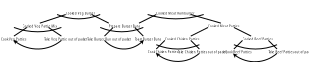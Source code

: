 <?xml version="1.0" encoding="UTF-8"?>
<dia:diagram xmlns:dia="http://www.lysator.liu.se/~alla/dia/">
  <dia:layer name="Background" visible="true" active="true">
    <dia:object type="Standard - Text" version="1" id="O0">
      <dia:attribute name="obj_pos">
        <dia:point val="4.35,6.55"/>
      </dia:attribute>
      <dia:attribute name="obj_bb">
        <dia:rectangle val="4.35,5.91;4.35,6.683"/>
      </dia:attribute>
      <dia:attribute name="text">
        <dia:composite type="text">
          <dia:attribute name="string">
            <dia:string>##</dia:string>
          </dia:attribute>
          <dia:attribute name="font">
            <dia:font family="sans" style="0" name="Helvetica"/>
          </dia:attribute>
          <dia:attribute name="height">
            <dia:real val="0.8"/>
          </dia:attribute>
          <dia:attribute name="pos">
            <dia:point val="4.35,6.55"/>
          </dia:attribute>
          <dia:attribute name="color">
            <dia:color val="#000000"/>
          </dia:attribute>
          <dia:attribute name="alignment">
            <dia:enum val="0"/>
          </dia:attribute>
        </dia:composite>
      </dia:attribute>
      <dia:attribute name="valign">
        <dia:enum val="3"/>
      </dia:attribute>
    </dia:object>
    <dia:object type="Standard - Text" version="1" id="O1">
      <dia:attribute name="obj_pos">
        <dia:point val="-18,9"/>
      </dia:attribute>
      <dia:attribute name="obj_bb">
        <dia:rectangle val="-18,8.36;-10.957,9.133"/>
      </dia:attribute>
      <dia:attribute name="text">
        <dia:composite type="text">
          <dia:attribute name="string">
            <dia:string>#Cooked Meat Hamburger#</dia:string>
          </dia:attribute>
          <dia:attribute name="font">
            <dia:font family="sans" style="0" name="Helvetica"/>
          </dia:attribute>
          <dia:attribute name="height">
            <dia:real val="0.8"/>
          </dia:attribute>
          <dia:attribute name="pos">
            <dia:point val="-18,9"/>
          </dia:attribute>
          <dia:attribute name="color">
            <dia:color val="#000000"/>
          </dia:attribute>
          <dia:attribute name="alignment">
            <dia:enum val="0"/>
          </dia:attribute>
        </dia:composite>
      </dia:attribute>
      <dia:attribute name="valign">
        <dia:enum val="3"/>
      </dia:attribute>
    </dia:object>
    <dia:object type="Standard - Text" version="1" id="O2">
      <dia:attribute name="obj_pos">
        <dia:point val="-39,9"/>
      </dia:attribute>
      <dia:attribute name="obj_bb">
        <dia:rectangle val="-39,8.36;-33.545,9.133"/>
      </dia:attribute>
      <dia:attribute name="text">
        <dia:composite type="text">
          <dia:attribute name="string">
            <dia:string>#Cooked Veg Burger#</dia:string>
          </dia:attribute>
          <dia:attribute name="font">
            <dia:font family="sans" style="0" name="Helvetica"/>
          </dia:attribute>
          <dia:attribute name="height">
            <dia:real val="0.8"/>
          </dia:attribute>
          <dia:attribute name="pos">
            <dia:point val="-39,9"/>
          </dia:attribute>
          <dia:attribute name="color">
            <dia:color val="#000000"/>
          </dia:attribute>
          <dia:attribute name="alignment">
            <dia:enum val="0"/>
          </dia:attribute>
        </dia:composite>
      </dia:attribute>
      <dia:attribute name="valign">
        <dia:enum val="3"/>
      </dia:attribute>
    </dia:object>
    <dia:object type="Standard - Text" version="1" id="O3">
      <dia:attribute name="obj_pos">
        <dia:point val="-6,12"/>
      </dia:attribute>
      <dia:attribute name="obj_bb">
        <dia:rectangle val="-6,11.36;-0.24,12.133"/>
      </dia:attribute>
      <dia:attribute name="text">
        <dia:composite type="text">
          <dia:attribute name="string">
            <dia:string>#Cooked Meat Patties#</dia:string>
          </dia:attribute>
          <dia:attribute name="font">
            <dia:font family="sans" style="0" name="Helvetica"/>
          </dia:attribute>
          <dia:attribute name="height">
            <dia:real val="0.8"/>
          </dia:attribute>
          <dia:attribute name="pos">
            <dia:point val="-6,12"/>
          </dia:attribute>
          <dia:attribute name="color">
            <dia:color val="#000000"/>
          </dia:attribute>
          <dia:attribute name="alignment">
            <dia:enum val="0"/>
          </dia:attribute>
        </dia:composite>
      </dia:attribute>
      <dia:attribute name="valign">
        <dia:enum val="3"/>
      </dia:attribute>
    </dia:object>
    <dia:object type="Standard - Text" version="1" id="O4">
      <dia:attribute name="obj_pos">
        <dia:point val="-23,15"/>
      </dia:attribute>
      <dia:attribute name="obj_bb">
        <dia:rectangle val="-23,14.36;-17.777,15.133"/>
      </dia:attribute>
      <dia:attribute name="text">
        <dia:composite type="text">
          <dia:attribute name="string">
            <dia:string>#Toast Burger Buns#</dia:string>
          </dia:attribute>
          <dia:attribute name="font">
            <dia:font family="sans" style="0" name="Helvetica"/>
          </dia:attribute>
          <dia:attribute name="height">
            <dia:real val="0.8"/>
          </dia:attribute>
          <dia:attribute name="pos">
            <dia:point val="-23,15"/>
          </dia:attribute>
          <dia:attribute name="color">
            <dia:color val="#000000"/>
          </dia:attribute>
          <dia:attribute name="alignment">
            <dia:enum val="0"/>
          </dia:attribute>
        </dia:composite>
      </dia:attribute>
      <dia:attribute name="valign">
        <dia:enum val="3"/>
      </dia:attribute>
    </dia:object>
    <dia:object type="Standard - Text" version="1" id="O5">
      <dia:attribute name="obj_pos">
        <dia:point val="12.75,22.05"/>
      </dia:attribute>
      <dia:attribute name="obj_bb">
        <dia:rectangle val="12.75,21.41;12.75,22.183"/>
      </dia:attribute>
      <dia:attribute name="text">
        <dia:composite type="text">
          <dia:attribute name="string">
            <dia:string>##</dia:string>
          </dia:attribute>
          <dia:attribute name="font">
            <dia:font family="sans" style="0" name="Helvetica"/>
          </dia:attribute>
          <dia:attribute name="height">
            <dia:real val="0.8"/>
          </dia:attribute>
          <dia:attribute name="pos">
            <dia:point val="12.75,22.05"/>
          </dia:attribute>
          <dia:attribute name="color">
            <dia:color val="#000000"/>
          </dia:attribute>
          <dia:attribute name="alignment">
            <dia:enum val="0"/>
          </dia:attribute>
        </dia:composite>
      </dia:attribute>
      <dia:attribute name="valign">
        <dia:enum val="3"/>
      </dia:attribute>
    </dia:object>
    <dia:object type="Standard - Text" version="1" id="O6">
      <dia:attribute name="obj_pos">
        <dia:point val="-13,18"/>
      </dia:attribute>
      <dia:attribute name="obj_bb">
        <dia:rectangle val="-13,17.341;-3.188,18.171"/>
      </dia:attribute>
      <dia:attribute name="text">
        <dia:composite type="text">
          <dia:attribute name="string">
            <dia:string>#Take Chicken Patties out of packet#</dia:string>
          </dia:attribute>
          <dia:attribute name="font">
            <dia:font family="sans" style="0" name="Helvetica"/>
          </dia:attribute>
          <dia:attribute name="height">
            <dia:real val="0.8"/>
          </dia:attribute>
          <dia:attribute name="pos">
            <dia:point val="-13,18"/>
          </dia:attribute>
          <dia:attribute name="color">
            <dia:color val="#000000"/>
          </dia:attribute>
          <dia:attribute name="alignment">
            <dia:enum val="0"/>
          </dia:attribute>
        </dia:composite>
      </dia:attribute>
      <dia:attribute name="valign">
        <dia:enum val="3"/>
      </dia:attribute>
    </dia:object>
    <dia:object type="Standard - Text" version="1" id="O7">
      <dia:attribute name="obj_pos">
        <dia:point val="-34,15"/>
      </dia:attribute>
      <dia:attribute name="obj_bb">
        <dia:rectangle val="-34,14.341;-25.296,15.171"/>
      </dia:attribute>
      <dia:attribute name="text">
        <dia:composite type="text">
          <dia:attribute name="string">
            <dia:string>#Take Burger Bun out of packet#</dia:string>
          </dia:attribute>
          <dia:attribute name="font">
            <dia:font family="sans" style="0" name="Helvetica"/>
          </dia:attribute>
          <dia:attribute name="height">
            <dia:real val="0.8"/>
          </dia:attribute>
          <dia:attribute name="pos">
            <dia:point val="-34,15"/>
          </dia:attribute>
          <dia:attribute name="color">
            <dia:color val="#000000"/>
          </dia:attribute>
          <dia:attribute name="alignment">
            <dia:enum val="0"/>
          </dia:attribute>
        </dia:composite>
      </dia:attribute>
      <dia:attribute name="valign">
        <dia:enum val="3"/>
      </dia:attribute>
    </dia:object>
    <dia:object type="Standard - Text" version="1" id="O8">
      <dia:attribute name="obj_pos">
        <dia:point val="-49,12"/>
      </dia:attribute>
      <dia:attribute name="obj_bb">
        <dia:rectangle val="-49,11.36;-42.672,12.133"/>
      </dia:attribute>
      <dia:attribute name="text">
        <dia:composite type="text">
          <dia:attribute name="string">
            <dia:string>#Cooked Veg Pattie Mix#</dia:string>
          </dia:attribute>
          <dia:attribute name="font">
            <dia:font family="sans" style="0" name="Helvetica"/>
          </dia:attribute>
          <dia:attribute name="height">
            <dia:real val="0.8"/>
          </dia:attribute>
          <dia:attribute name="pos">
            <dia:point val="-49,12"/>
          </dia:attribute>
          <dia:attribute name="color">
            <dia:color val="#000000"/>
          </dia:attribute>
          <dia:attribute name="alignment">
            <dia:enum val="0"/>
          </dia:attribute>
        </dia:composite>
      </dia:attribute>
      <dia:attribute name="valign">
        <dia:enum val="3"/>
      </dia:attribute>
    </dia:object>
    <dia:object type="Standard - Text" version="1" id="O9">
      <dia:attribute name="obj_pos">
        <dia:point val="-20,18"/>
      </dia:attribute>
      <dia:attribute name="obj_bb">
        <dia:rectangle val="-20,17.36;-14.113,18.133"/>
      </dia:attribute>
      <dia:attribute name="text">
        <dia:composite type="text">
          <dia:attribute name="string">
            <dia:string>#Cook Chicken Patties#</dia:string>
          </dia:attribute>
          <dia:attribute name="font">
            <dia:font family="sans" style="0" name="Helvetica"/>
          </dia:attribute>
          <dia:attribute name="height">
            <dia:real val="0.8"/>
          </dia:attribute>
          <dia:attribute name="pos">
            <dia:point val="-20,18"/>
          </dia:attribute>
          <dia:attribute name="color">
            <dia:color val="#000000"/>
          </dia:attribute>
          <dia:attribute name="alignment">
            <dia:enum val="0"/>
          </dia:attribute>
        </dia:composite>
      </dia:attribute>
      <dia:attribute name="valign">
        <dia:enum val="3"/>
      </dia:attribute>
    </dia:object>
    <dia:object type="Standard - Text" version="1" id="O10">
      <dia:attribute name="obj_pos">
        <dia:point val="-29,12"/>
      </dia:attribute>
      <dia:attribute name="obj_bb">
        <dia:rectangle val="-29,11.36;-23.157,12.133"/>
      </dia:attribute>
      <dia:attribute name="text">
        <dia:composite type="text">
          <dia:attribute name="string">
            <dia:string>#Prepare Burger Buns#</dia:string>
          </dia:attribute>
          <dia:attribute name="font">
            <dia:font family="sans" style="0" name="Helvetica"/>
          </dia:attribute>
          <dia:attribute name="height">
            <dia:real val="0.8"/>
          </dia:attribute>
          <dia:attribute name="pos">
            <dia:point val="-29,12"/>
          </dia:attribute>
          <dia:attribute name="color">
            <dia:color val="#000000"/>
          </dia:attribute>
          <dia:attribute name="alignment">
            <dia:enum val="0"/>
          </dia:attribute>
        </dia:composite>
      </dia:attribute>
      <dia:attribute name="valign">
        <dia:enum val="3"/>
      </dia:attribute>
    </dia:object>
    <dia:object type="Standard - Text" version="1" id="O11">
      <dia:attribute name="obj_pos">
        <dia:point val="-44,15"/>
      </dia:attribute>
      <dia:attribute name="obj_bb">
        <dia:rectangle val="-44,14.36;-35.617,15.133"/>
      </dia:attribute>
      <dia:attribute name="text">
        <dia:composite type="text">
          <dia:attribute name="string">
            <dia:string>#Take Veg Pattie out of packet#</dia:string>
          </dia:attribute>
          <dia:attribute name="font">
            <dia:font family="sans" style="0" name="Helvetica"/>
          </dia:attribute>
          <dia:attribute name="height">
            <dia:real val="0.8"/>
          </dia:attribute>
          <dia:attribute name="pos">
            <dia:point val="-44,15"/>
          </dia:attribute>
          <dia:attribute name="color">
            <dia:color val="#000000"/>
          </dia:attribute>
          <dia:attribute name="alignment">
            <dia:enum val="0"/>
          </dia:attribute>
        </dia:composite>
      </dia:attribute>
      <dia:attribute name="valign">
        <dia:enum val="3"/>
      </dia:attribute>
    </dia:object>
    <dia:object type="Standard - Text" version="1" id="O12">
      <dia:attribute name="obj_pos">
        <dia:point val="-15.322,19.211"/>
      </dia:attribute>
      <dia:attribute name="obj_bb">
        <dia:rectangle val="-15.322,18.571;-15.322,19.343"/>
      </dia:attribute>
      <dia:attribute name="text">
        <dia:composite type="text">
          <dia:attribute name="string">
            <dia:string>##</dia:string>
          </dia:attribute>
          <dia:attribute name="font">
            <dia:font family="sans" style="0" name="Helvetica"/>
          </dia:attribute>
          <dia:attribute name="height">
            <dia:real val="0.8"/>
          </dia:attribute>
          <dia:attribute name="pos">
            <dia:point val="-15.322,19.211"/>
          </dia:attribute>
          <dia:attribute name="color">
            <dia:color val="#000000"/>
          </dia:attribute>
          <dia:attribute name="alignment">
            <dia:enum val="0"/>
          </dia:attribute>
        </dia:composite>
      </dia:attribute>
      <dia:attribute name="valign">
        <dia:enum val="3"/>
      </dia:attribute>
    </dia:object>
    <dia:object type="Standard - Text" version="1" id="O13">
      <dia:attribute name="obj_pos">
        <dia:point val="-54,15"/>
      </dia:attribute>
      <dia:attribute name="obj_bb">
        <dia:rectangle val="-54,14.36;-49.237,15.133"/>
      </dia:attribute>
      <dia:attribute name="text">
        <dia:composite type="text">
          <dia:attribute name="string">
            <dia:string>#Cook Veg Patties#</dia:string>
          </dia:attribute>
          <dia:attribute name="font">
            <dia:font family="sans" style="0" name="Helvetica"/>
          </dia:attribute>
          <dia:attribute name="height">
            <dia:real val="0.8"/>
          </dia:attribute>
          <dia:attribute name="pos">
            <dia:point val="-54,15"/>
          </dia:attribute>
          <dia:attribute name="color">
            <dia:color val="#000000"/>
          </dia:attribute>
          <dia:attribute name="alignment">
            <dia:enum val="0"/>
          </dia:attribute>
        </dia:composite>
      </dia:attribute>
      <dia:attribute name="valign">
        <dia:enum val="3"/>
      </dia:attribute>
    </dia:object>
    <dia:object type="Standard - Line" version="0" id="O14">
      <dia:attribute name="obj_pos">
        <dia:point val="-48,12"/>
      </dia:attribute>
      <dia:attribute name="obj_bb">
        <dia:rectangle val="-51.069,11.931;-47.931,14.069"/>
      </dia:attribute>
      <dia:attribute name="conn_endpoints">
        <dia:point val="-48,12"/>
        <dia:point val="-51,14"/>
      </dia:attribute>
      <dia:attribute name="numcp">
        <dia:int val="1"/>
      </dia:attribute>
    </dia:object>
    <dia:object type="Standard - Line" version="0" id="O15">
      <dia:attribute name="obj_pos">
        <dia:point val="-43,12"/>
      </dia:attribute>
      <dia:attribute name="obj_bb">
        <dia:rectangle val="-43.069,11.931;-39.931,14.069"/>
      </dia:attribute>
      <dia:attribute name="conn_endpoints">
        <dia:point val="-43,12"/>
        <dia:point val="-40,14"/>
      </dia:attribute>
      <dia:attribute name="numcp">
        <dia:int val="1"/>
      </dia:attribute>
    </dia:object>
    <dia:object type="Standard - Line" version="0" id="O16">
      <dia:attribute name="obj_pos">
        <dia:point val="-28,12"/>
      </dia:attribute>
      <dia:attribute name="obj_bb">
        <dia:rectangle val="-30.071,11.929;-27.929,14.071"/>
      </dia:attribute>
      <dia:attribute name="conn_endpoints">
        <dia:point val="-28,12"/>
        <dia:point val="-30,14"/>
      </dia:attribute>
      <dia:attribute name="numcp">
        <dia:int val="1"/>
      </dia:attribute>
    </dia:object>
    <dia:object type="Standard - Line" version="0" id="O17">
      <dia:attribute name="obj_pos">
        <dia:point val="-23,12"/>
      </dia:attribute>
      <dia:attribute name="obj_bb">
        <dia:rectangle val="-23.071,11.929;-20.929,14.071"/>
      </dia:attribute>
      <dia:attribute name="conn_endpoints">
        <dia:point val="-23,12"/>
        <dia:point val="-21,14"/>
      </dia:attribute>
      <dia:attribute name="numcp">
        <dia:int val="1"/>
      </dia:attribute>
    </dia:object>
    <dia:object type="Standard - Line" version="0" id="O18">
      <dia:attribute name="obj_pos">
        <dia:point val="-16,15"/>
      </dia:attribute>
      <dia:attribute name="obj_bb">
        <dia:rectangle val="-18.071,14.929;-15.929,17.071"/>
      </dia:attribute>
      <dia:attribute name="conn_endpoints">
        <dia:point val="-16,15"/>
        <dia:point val="-18,17"/>
      </dia:attribute>
      <dia:attribute name="numcp">
        <dia:int val="1"/>
      </dia:attribute>
    </dia:object>
    <dia:object type="Standard - Line" version="0" id="O19">
      <dia:attribute name="obj_pos">
        <dia:point val="-18,9"/>
      </dia:attribute>
      <dia:attribute name="obj_bb">
        <dia:rectangle val="-22.067,8.933;-17.933,11.067"/>
      </dia:attribute>
      <dia:attribute name="conn_endpoints">
        <dia:point val="-18,9"/>
        <dia:point val="-22,11"/>
      </dia:attribute>
      <dia:attribute name="numcp">
        <dia:int val="1"/>
      </dia:attribute>
    </dia:object>
    <dia:object type="Standard - Line" version="0" id="O20">
      <dia:attribute name="obj_pos">
        <dia:point val="-33,9"/>
      </dia:attribute>
      <dia:attribute name="obj_bb">
        <dia:rectangle val="-33.067,8.933;-28.933,11.067"/>
      </dia:attribute>
      <dia:attribute name="conn_endpoints">
        <dia:point val="-33,9"/>
        <dia:point val="-29,11"/>
      </dia:attribute>
      <dia:attribute name="numcp">
        <dia:int val="1"/>
      </dia:attribute>
    </dia:object>
    <dia:object type="Standard - Line" version="0" id="O21">
      <dia:attribute name="obj_pos">
        <dia:point val="-39,9"/>
      </dia:attribute>
      <dia:attribute name="obj_bb">
        <dia:rectangle val="-45.063,8.937;-38.937,11.063"/>
      </dia:attribute>
      <dia:attribute name="conn_endpoints">
        <dia:point val="-39,9"/>
        <dia:point val="-45,11"/>
      </dia:attribute>
      <dia:attribute name="numcp">
        <dia:int val="1"/>
      </dia:attribute>
    </dia:object>
    <dia:object type="Standard - Line" version="0" id="O22">
      <dia:attribute name="obj_pos">
        <dia:point val="-10,15"/>
      </dia:attribute>
      <dia:attribute name="obj_bb">
        <dia:rectangle val="-10.071,14.929;-7.929,17.071"/>
      </dia:attribute>
      <dia:attribute name="conn_endpoints">
        <dia:point val="-10,15"/>
        <dia:point val="-8,17"/>
      </dia:attribute>
      <dia:attribute name="numcp">
        <dia:int val="1"/>
      </dia:attribute>
    </dia:object>
    <dia:object type="Standard - Line" version="0" id="O23">
      <dia:attribute name="obj_pos">
        <dia:point val="-10,9"/>
      </dia:attribute>
      <dia:attribute name="obj_bb">
        <dia:rectangle val="-10.062,8.938;-2.938,11.062"/>
      </dia:attribute>
      <dia:attribute name="conn_endpoints">
        <dia:point val="-10,9"/>
        <dia:point val="-3,11"/>
      </dia:attribute>
      <dia:attribute name="numcp">
        <dia:int val="1"/>
      </dia:attribute>
    </dia:object>
    <dia:object type="Standard - Arc" version="0" id="O24">
      <dia:attribute name="obj_pos">
        <dia:point val="-41,9"/>
      </dia:attribute>
      <dia:attribute name="obj_bb">
        <dia:rectangle val="-41.05,8.95;-30.95,10.05"/>
      </dia:attribute>
      <dia:attribute name="conn_endpoints">
        <dia:point val="-41,9"/>
        <dia:point val="-31,9"/>
      </dia:attribute>
      <dia:attribute name="curve_distance">
        <dia:real val="1"/>
      </dia:attribute>
      <dia:attribute name="line_width">
        <dia:real val="0.1"/>
      </dia:attribute>
    </dia:object>
    <dia:object type="Standard - Arc" version="0" id="O25">
      <dia:attribute name="obj_pos">
        <dia:point val="-51,12"/>
      </dia:attribute>
      <dia:attribute name="obj_bb">
        <dia:rectangle val="-51.05,11.95;-39.95,13.05"/>
      </dia:attribute>
      <dia:attribute name="conn_endpoints">
        <dia:point val="-51,12"/>
        <dia:point val="-40,12"/>
      </dia:attribute>
      <dia:attribute name="curve_distance">
        <dia:real val="1"/>
      </dia:attribute>
      <dia:attribute name="line_width">
        <dia:real val="0.1"/>
      </dia:attribute>
    </dia:object>
    <dia:object type="Standard - Arc" version="0" id="O26">
      <dia:attribute name="obj_pos">
        <dia:point val="-31,12"/>
      </dia:attribute>
      <dia:attribute name="obj_bb">
        <dia:rectangle val="-31.05,11.95;-20.95,13.05"/>
      </dia:attribute>
      <dia:attribute name="conn_endpoints">
        <dia:point val="-31,12"/>
        <dia:point val="-21,12"/>
      </dia:attribute>
      <dia:attribute name="curve_distance">
        <dia:real val="1"/>
      </dia:attribute>
      <dia:attribute name="line_width">
        <dia:real val="0.1"/>
      </dia:attribute>
    </dia:object>
    <dia:object type="Standard - Arc" version="0" id="O27">
      <dia:attribute name="obj_pos">
        <dia:point val="-18,16"/>
      </dia:attribute>
      <dia:attribute name="obj_bb">
        <dia:rectangle val="-18.05,15.95;-7.95,17.05"/>
      </dia:attribute>
      <dia:attribute name="conn_endpoints">
        <dia:point val="-18,16"/>
        <dia:point val="-8,16"/>
      </dia:attribute>
      <dia:attribute name="curve_distance">
        <dia:real val="1"/>
      </dia:attribute>
      <dia:attribute name="line_width">
        <dia:real val="0.1"/>
      </dia:attribute>
    </dia:object>
    <dia:object type="Standard - Arc" version="0" id="O28">
      <dia:attribute name="obj_pos">
        <dia:point val="-20,9"/>
      </dia:attribute>
      <dia:attribute name="obj_bb">
        <dia:rectangle val="-20.05,8.95;-6.95,10.05"/>
      </dia:attribute>
      <dia:attribute name="conn_endpoints">
        <dia:point val="-20,9"/>
        <dia:point val="-7,9"/>
      </dia:attribute>
      <dia:attribute name="curve_distance">
        <dia:real val="1"/>
      </dia:attribute>
      <dia:attribute name="line_width">
        <dia:real val="0.1"/>
      </dia:attribute>
    </dia:object>
    <dia:object type="Standard - Arc" version="0" id="O29">
      <dia:attribute name="obj_pos">
        <dia:point val="-40,15"/>
      </dia:attribute>
      <dia:attribute name="obj_bb">
        <dia:rectangle val="-51.05,14.95;-39.95,17.05"/>
      </dia:attribute>
      <dia:attribute name="conn_endpoints">
        <dia:point val="-40,15"/>
        <dia:point val="-51,15"/>
      </dia:attribute>
      <dia:attribute name="curve_distance">
        <dia:real val="-2"/>
      </dia:attribute>
      <dia:attribute name="end_arrow">
        <dia:enum val="22"/>
      </dia:attribute>
      <dia:attribute name="end_arrow_length">
        <dia:real val="0.5"/>
      </dia:attribute>
      <dia:attribute name="end_arrow_width">
        <dia:real val="0.5"/>
      </dia:attribute>
    </dia:object>
    <dia:object type="Standard - Arc" version="0" id="O30">
      <dia:attribute name="obj_pos">
        <dia:point val="-30,15"/>
      </dia:attribute>
      <dia:attribute name="obj_bb">
        <dia:rectangle val="-30.05,14.95;-20.95,17.05"/>
      </dia:attribute>
      <dia:attribute name="conn_endpoints">
        <dia:point val="-30,15"/>
        <dia:point val="-21,15"/>
      </dia:attribute>
      <dia:attribute name="curve_distance">
        <dia:real val="2"/>
      </dia:attribute>
      <dia:attribute name="end_arrow">
        <dia:enum val="22"/>
      </dia:attribute>
      <dia:attribute name="end_arrow_length">
        <dia:real val="0.5"/>
      </dia:attribute>
      <dia:attribute name="end_arrow_width">
        <dia:real val="0.5"/>
      </dia:attribute>
    </dia:object>
    <dia:object type="Standard - Arc" version="0" id="O31">
      <dia:attribute name="obj_pos">
        <dia:point val="-8,18"/>
      </dia:attribute>
      <dia:attribute name="obj_bb">
        <dia:rectangle val="-18.05,17.95;-7.95,19.929"/>
      </dia:attribute>
      <dia:attribute name="conn_endpoints">
        <dia:point val="-8,18"/>
        <dia:point val="-18,18"/>
      </dia:attribute>
      <dia:attribute name="curve_distance">
        <dia:real val="-1.879"/>
      </dia:attribute>
      <dia:attribute name="end_arrow">
        <dia:enum val="22"/>
      </dia:attribute>
      <dia:attribute name="end_arrow_length">
        <dia:real val="0.5"/>
      </dia:attribute>
      <dia:attribute name="end_arrow_width">
        <dia:real val="0.5"/>
      </dia:attribute>
    </dia:object>
    <dia:object type="Standard - Line" version="0" id="O32">
      <dia:attribute name="obj_pos">
        <dia:point val="-6,12"/>
      </dia:attribute>
      <dia:attribute name="obj_bb">
        <dia:rectangle val="-10.067,11.933;-5.933,14.067"/>
      </dia:attribute>
      <dia:attribute name="conn_endpoints">
        <dia:point val="-6,12"/>
        <dia:point val="-10,14"/>
      </dia:attribute>
      <dia:attribute name="numcp">
        <dia:int val="1"/>
      </dia:attribute>
    </dia:object>
    <dia:object type="Standard - Line" version="0" id="O33">
      <dia:attribute name="obj_pos">
        <dia:point val="0,12"/>
      </dia:attribute>
      <dia:attribute name="obj_bb">
        <dia:rectangle val="-0.067,11.933;4.067,14.067"/>
      </dia:attribute>
      <dia:attribute name="conn_endpoints">
        <dia:point val="0,12"/>
        <dia:point val="4,14"/>
      </dia:attribute>
      <dia:attribute name="numcp">
        <dia:int val="1"/>
      </dia:attribute>
    </dia:object>
    <dia:object type="Standard - Text" version="1" id="O34">
      <dia:attribute name="obj_pos">
        <dia:point val="-16,15"/>
      </dia:attribute>
      <dia:attribute name="obj_bb">
        <dia:rectangle val="-16,14.36;-9.42,15.133"/>
      </dia:attribute>
      <dia:attribute name="text">
        <dia:composite type="text">
          <dia:attribute name="string">
            <dia:string>#Cooked Chicken Patties#</dia:string>
          </dia:attribute>
          <dia:attribute name="font">
            <dia:font family="sans" style="0" name="Helvetica"/>
          </dia:attribute>
          <dia:attribute name="height">
            <dia:real val="0.8"/>
          </dia:attribute>
          <dia:attribute name="pos">
            <dia:point val="-16,15"/>
          </dia:attribute>
          <dia:attribute name="color">
            <dia:color val="#000000"/>
          </dia:attribute>
          <dia:attribute name="alignment">
            <dia:enum val="0"/>
          </dia:attribute>
        </dia:composite>
      </dia:attribute>
      <dia:attribute name="valign">
        <dia:enum val="3"/>
      </dia:attribute>
    </dia:object>
    <dia:object type="Standard - Text" version="1" id="O35">
      <dia:attribute name="obj_pos">
        <dia:point val="2,15"/>
      </dia:attribute>
      <dia:attribute name="obj_bb">
        <dia:rectangle val="2,14.36;7.638,15.133"/>
      </dia:attribute>
      <dia:attribute name="text">
        <dia:composite type="text">
          <dia:attribute name="string">
            <dia:string>#Cooked Beef Patties#</dia:string>
          </dia:attribute>
          <dia:attribute name="font">
            <dia:font family="sans" style="0" name="Helvetica"/>
          </dia:attribute>
          <dia:attribute name="height">
            <dia:real val="0.8"/>
          </dia:attribute>
          <dia:attribute name="pos">
            <dia:point val="2,15"/>
          </dia:attribute>
          <dia:attribute name="color">
            <dia:color val="#000000"/>
          </dia:attribute>
          <dia:attribute name="alignment">
            <dia:enum val="0"/>
          </dia:attribute>
        </dia:composite>
      </dia:attribute>
      <dia:attribute name="valign">
        <dia:enum val="3"/>
      </dia:attribute>
    </dia:object>
    <dia:object type="Standard - Text" version="1" id="O36">
      <dia:attribute name="obj_pos">
        <dia:point val="8,18"/>
      </dia:attribute>
      <dia:attribute name="obj_bb">
        <dia:rectangle val="8,17.341;16.869,18.171"/>
      </dia:attribute>
      <dia:attribute name="text">
        <dia:composite type="text">
          <dia:attribute name="string">
            <dia:string>#Take Beef Patties out of packet#</dia:string>
          </dia:attribute>
          <dia:attribute name="font">
            <dia:font family="sans" style="0" name="Helvetica"/>
          </dia:attribute>
          <dia:attribute name="height">
            <dia:real val="0.8"/>
          </dia:attribute>
          <dia:attribute name="pos">
            <dia:point val="8,18"/>
          </dia:attribute>
          <dia:attribute name="color">
            <dia:color val="#000000"/>
          </dia:attribute>
          <dia:attribute name="alignment">
            <dia:enum val="0"/>
          </dia:attribute>
        </dia:composite>
      </dia:attribute>
      <dia:attribute name="valign">
        <dia:enum val="3"/>
      </dia:attribute>
    </dia:object>
    <dia:object type="Standard - Text" version="1" id="O37">
      <dia:attribute name="obj_pos">
        <dia:point val="-2,18"/>
      </dia:attribute>
      <dia:attribute name="obj_bb">
        <dia:rectangle val="-2,17.36;2.945,18.133"/>
      </dia:attribute>
      <dia:attribute name="text">
        <dia:composite type="text">
          <dia:attribute name="string">
            <dia:string>#Cook Beef Patties#</dia:string>
          </dia:attribute>
          <dia:attribute name="font">
            <dia:font family="sans" style="0" name="Helvetica"/>
          </dia:attribute>
          <dia:attribute name="height">
            <dia:real val="0.8"/>
          </dia:attribute>
          <dia:attribute name="pos">
            <dia:point val="-2,18"/>
          </dia:attribute>
          <dia:attribute name="color">
            <dia:color val="#000000"/>
          </dia:attribute>
          <dia:attribute name="alignment">
            <dia:enum val="0"/>
          </dia:attribute>
        </dia:composite>
      </dia:attribute>
      <dia:attribute name="valign">
        <dia:enum val="3"/>
      </dia:attribute>
    </dia:object>
    <dia:object type="Standard - Line" version="0" id="O38">
      <dia:attribute name="obj_pos">
        <dia:point val="2,15"/>
      </dia:attribute>
      <dia:attribute name="obj_bb">
        <dia:rectangle val="-0.071,14.929;2.071,17.071"/>
      </dia:attribute>
      <dia:attribute name="conn_endpoints">
        <dia:point val="2,15"/>
        <dia:point val="0,17"/>
      </dia:attribute>
      <dia:attribute name="numcp">
        <dia:int val="1"/>
      </dia:attribute>
    </dia:object>
    <dia:object type="Standard - Line" version="0" id="O39">
      <dia:attribute name="obj_pos">
        <dia:point val="8,15"/>
      </dia:attribute>
      <dia:attribute name="obj_bb">
        <dia:rectangle val="7.929,14.929;10.071,17.071"/>
      </dia:attribute>
      <dia:attribute name="conn_endpoints">
        <dia:point val="8,15"/>
        <dia:point val="10,17"/>
      </dia:attribute>
      <dia:attribute name="numcp">
        <dia:int val="1"/>
      </dia:attribute>
    </dia:object>
    <dia:object type="Standard - Arc" version="0" id="O40">
      <dia:attribute name="obj_pos">
        <dia:point val="0,16"/>
      </dia:attribute>
      <dia:attribute name="obj_bb">
        <dia:rectangle val="-0.05,15.95;10.05,17.05"/>
      </dia:attribute>
      <dia:attribute name="conn_endpoints">
        <dia:point val="0,16"/>
        <dia:point val="10,16"/>
      </dia:attribute>
      <dia:attribute name="curve_distance">
        <dia:real val="1"/>
      </dia:attribute>
      <dia:attribute name="line_width">
        <dia:real val="0.1"/>
      </dia:attribute>
    </dia:object>
    <dia:object type="Standard - Arc" version="0" id="O41">
      <dia:attribute name="obj_pos">
        <dia:point val="10,18"/>
      </dia:attribute>
      <dia:attribute name="obj_bb">
        <dia:rectangle val="-0.151,17.949;10.051,20.005"/>
      </dia:attribute>
      <dia:attribute name="conn_endpoints">
        <dia:point val="10,18"/>
        <dia:point val="-0.1,18.15"/>
      </dia:attribute>
      <dia:attribute name="curve_distance">
        <dia:real val="-1.879"/>
      </dia:attribute>
      <dia:attribute name="end_arrow">
        <dia:enum val="22"/>
      </dia:attribute>
      <dia:attribute name="end_arrow_length">
        <dia:real val="0.5"/>
      </dia:attribute>
      <dia:attribute name="end_arrow_width">
        <dia:real val="0.5"/>
      </dia:attribute>
    </dia:object>
  </dia:layer>
</dia:diagram>
